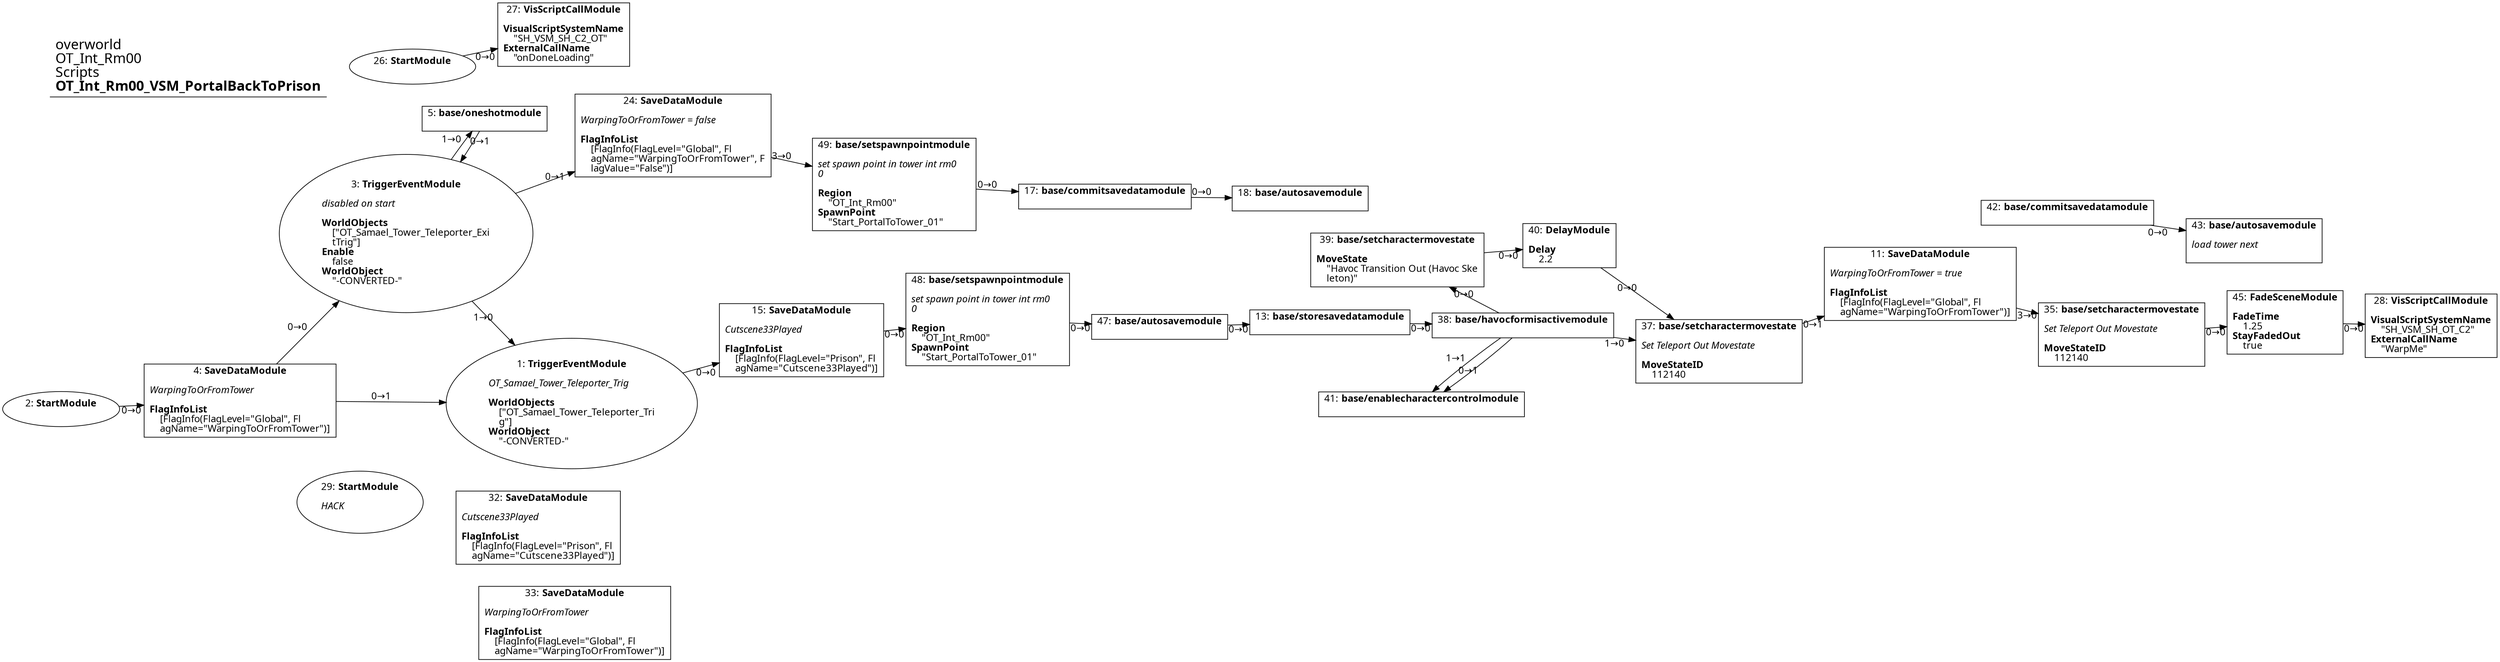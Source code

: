 digraph {
    layout = fdp;
    overlap = prism;
    sep = "+16";
    splines = spline;

    node [ shape = box ];

    graph [ fontname = "Segoe UI" ];
    node [ fontname = "Segoe UI" ];
    edge [ fontname = "Segoe UI" ];

    1 [ label = <1: <b>TriggerEventModule</b><br/><br/><i>OT_Samael_Tower_Teleporter_Trig<br align="left"/></i><br align="left"/><b>WorldObjects</b><br align="left"/>    [&quot;OT_Samael_Tower_Teleporter_Tri<br align="left"/>    g&quot;]<br align="left"/><b>WorldObject</b><br align="left"/>    &quot;-CONVERTED-&quot;<br align="left"/>> ];
    1 [ shape = oval ]
    1 [ pos = "0.75600004,-0.44400004!" ];
    1 -> 15 [ label = "0→0" ];

    2 [ label = <2: <b>StartModule</b><br/><br/>> ];
    2 [ shape = oval ]
    2 [ pos = "0.003,-0.467!" ];
    2 -> 4 [ label = "0→0" ];

    3 [ label = <3: <b>TriggerEventModule</b><br/><br/><i>disabled on start<br align="left"/></i><br align="left"/><b>WorldObjects</b><br align="left"/>    [&quot;OT_Samael_Tower_Teleporter_Exi<br align="left"/>    tTrig&quot;]<br align="left"/><b>Enable</b><br align="left"/>    false<br align="left"/><b>WorldObject</b><br align="left"/>    &quot;-CONVERTED-&quot;<br align="left"/>> ];
    3 [ shape = oval ]
    3 [ pos = "0.448,-0.30600002!" ];
    3 -> 5 [ label = "1→0" ];
    3 -> 1 [ label = "1→0" ];
    3 -> 24 [ label = "0→1" ];

    4 [ label = <4: <b>SaveDataModule</b><br/><br/><i>WarpingToOrFromTower<br align="left"/></i><br align="left"/><b>FlagInfoList</b><br align="left"/>    [FlagInfo(FlagLevel=&quot;Global&quot;, Fl<br align="left"/>    agName=&quot;WarpingToOrFromTower&quot;)]<br align="left"/>> ];
    4 [ pos = "0.20300001,-0.467!" ];
    4 -> 3 [ label = "0→0" ];
    4 -> 1 [ label = "0→1" ];

    5 [ label = <5: <b>base/oneshotmodule</b><br/><br/>> ];
    5 [ pos = "0.47000003,-0.12900001!" ];
    5 -> 3 [ label = "0→1" ];

    11 [ label = <11: <b>SaveDataModule</b><br/><br/><i>WarpingToOrFromTower = true<br align="left"/></i><br align="left"/><b>FlagInfoList</b><br align="left"/>    [FlagInfo(FlagLevel=&quot;Global&quot;, Fl<br align="left"/>    agName=&quot;WarpingToOrFromTower&quot;)]<br align="left"/>> ];
    11 [ pos = "2.8630002,-0.44400004!" ];
    11 -> 35 [ label = "3→0" ];

    13 [ label = <13: <b>base/storesavedatamodule</b><br/><br/>> ];
    13 [ pos = "1.6150001,-0.44400004!" ];
    13 -> 38 [ label = "0→0" ];

    15 [ label = <15: <b>SaveDataModule</b><br/><br/><i>Cutscene33Played<br align="left"/></i><br align="left"/><b>FlagInfoList</b><br align="left"/>    [FlagInfo(FlagLevel=&quot;Prison&quot;, Fl<br align="left"/>    agName=&quot;Cutscene33Played&quot;)]<br align="left"/>> ];
    15 [ pos = "1.006,-0.44400004!" ];
    15 -> 48 [ label = "0→0" ];

    17 [ label = <17: <b>base/commitsavedatamodule</b><br/><br/>> ];
    17 [ pos = "1.176,-0.17600001!" ];
    17 -> 18 [ label = "0→0" ];

    18 [ label = <18: <b>base/autosavemodule</b><br/><br/>> ];
    18 [ pos = "1.3950001,-0.17600001!" ];

    24 [ label = <24: <b>SaveDataModule</b><br/><br/><i>WarpingToOrFromTower = false<br align="left"/></i><br align="left"/><b>FlagInfoList</b><br align="left"/>    [FlagInfo(FlagLevel=&quot;Global&quot;, Fl<br align="left"/>    agName=&quot;WarpingToOrFromTower&quot;, F<br align="left"/>    lagValue=&quot;False&quot;)]<br align="left"/>> ];
    24 [ pos = "0.749,-0.13000001!" ];
    24 -> 49 [ label = "3→0" ];

    26 [ label = <26: <b>StartModule</b><br/><br/>> ];
    26 [ shape = oval ]
    26 [ pos = "0.07300001,0.155!" ];
    26 -> 27 [ label = "0→0" ];

    27 [ label = <27: <b>VisScriptCallModule</b><br/><br/><b>VisualScriptSystemName</b><br align="left"/>    &quot;SH_VSM_SH_C2_OT&quot;<br align="left"/><b>ExternalCallName</b><br align="left"/>    &quot;onDoneLoading&quot;<br align="left"/>> ];
    27 [ pos = "0.277,0.155!" ];

    28 [ label = <28: <b>VisScriptCallModule</b><br/><br/><b>VisualScriptSystemName</b><br align="left"/>    &quot;SH_VSM_SH_OT_C2&quot;<br align="left"/><b>ExternalCallName</b><br align="left"/>    &quot;WarpMe&quot;<br align="left"/>> ];
    28 [ pos = "3.6540003,-0.49!" ];

    29 [ label = <29: <b>StartModule</b><br/><br/><i>HACK<br align="left"/></i><br align="left"/>> ];
    29 [ shape = oval ]
    29 [ pos = "0.39900002,-0.68700004!" ];

    32 [ label = <32: <b>SaveDataModule</b><br/><br/><i>Cutscene33Played<br align="left"/></i><br align="left"/><b>FlagInfoList</b><br align="left"/>    [FlagInfo(FlagLevel=&quot;Prison&quot;, Fl<br align="left"/>    agName=&quot;Cutscene33Played&quot;)]<br align="left"/>> ];
    32 [ pos = "0.629,-0.66400003!" ];

    33 [ label = <33: <b>SaveDataModule</b><br/><br/><i>WarpingToOrFromTower<br align="left"/></i><br align="left"/><b>FlagInfoList</b><br align="left"/>    [FlagInfo(FlagLevel=&quot;Global&quot;, Fl<br align="left"/>    agName=&quot;WarpingToOrFromTower&quot;)]<br align="left"/>> ];
    33 [ pos = "0.63500005,-0.82000005!" ];

    35 [ label = <35: <b>base/setcharactermovestate</b><br/><br/><i>Set Teleport Out Movestate<br align="left"/></i><br align="left"/><b>MoveStateID</b><br align="left"/>    112140<br align="left"/>> ];
    35 [ pos = "3.1260002,-0.49!" ];
    35 -> 45 [ label = "0→0" ];

    37 [ label = <37: <b>base/setcharactermovestate</b><br/><br/><i>Set Teleport Out Movestate<br align="left"/></i><br align="left"/><b>MoveStateID</b><br align="left"/>    112140<br align="left"/>> ];
    37 [ pos = "2.561,-0.467!" ];
    37 -> 11 [ label = "0→1" ];

    38 [ label = <38: <b>base/havocformisactivemodule</b><br/><br/>> ];
    38 [ pos = "1.8310001,-0.44400004!" ];
    38 -> 39 [ label = "0→0" ];
    38 -> 41 [ label = "0→1" ];
    38 -> 41 [ label = "1→1" ];
    38 -> 37 [ label = "1→0" ];

    39 [ label = <39: <b>base/setcharactermovestate</b><br/><br/><b>MoveState</b><br align="left"/>    &quot;Havoc Transition Out (Havoc Ske<br align="left"/>    leton)&quot;<br align="left"/>> ];
    39 [ pos = "2.101,-0.29000002!" ];
    39 -> 40 [ label = "0→0" ];

    40 [ label = <40: <b>DelayModule</b><br/><br/><b>Delay</b><br align="left"/>    2.2<br align="left"/>> ];
    40 [ pos = "2.354,-0.29000002!" ];
    40 -> 37 [ label = "0→0" ];

    41 [ label = <41: <b>base/enablecharactercontrolmodule</b><br/><br/>> ];
    41 [ pos = "2.154,-0.564!" ];

    42 [ label = <42: <b>base/commitsavedatamodule</b><br/><br/>> ];
    42 [ pos = "3.3430002,-0.264!" ];
    42 -> 43 [ label = "0→0" ];

    43 [ label = <43: <b>base/autosavemodule</b><br/><br/><i>load tower next<br align="left"/></i><br align="left"/>> ];
    43 [ pos = "3.5620003,-0.264!" ];

    45 [ label = <45: <b>FadeSceneModule</b><br/><br/><b>FadeTime</b><br align="left"/>    1.25<br align="left"/><b>StayFadedOut</b><br align="left"/>    true<br align="left"/>> ];
    45 [ pos = "3.4010003,-0.49!" ];
    45 -> 28 [ label = "0→0" ];

    47 [ label = <47: <b>base/autosavemodule</b><br/><br/>> ];
    47 [ pos = "1.4250001,-0.44400004!" ];
    47 -> 13 [ label = "0→0" ];

    48 [ label = <48: <b>base/setspawnpointmodule</b><br/><br/><i>set spawn point in tower int rm0<br align="left"/>0<br align="left"/></i><br align="left"/><b>Region</b><br align="left"/>    &quot;OT_Int_Rm00&quot;<br align="left"/><b>SpawnPoint</b><br align="left"/>    &quot;Start_PortalToTower_01&quot;<br align="left"/>> ];
    48 [ pos = "1.215,-0.44400004!" ];
    48 -> 47 [ label = "0→0" ];

    49 [ label = <49: <b>base/setspawnpointmodule</b><br/><br/><i>set spawn point in tower int rm0<br align="left"/>0<br align="left"/></i><br align="left"/><b>Region</b><br align="left"/>    &quot;OT_Int_Rm00&quot;<br align="left"/><b>SpawnPoint</b><br align="left"/>    &quot;Start_PortalToTower_01&quot;<br align="left"/>> ];
    49 [ pos = "0.96000004,-0.17600001!" ];
    49 -> 17 [ label = "0→0" ];

    title [ pos = "0.002,0.156!" ];
    title [ shape = underline ];
    title [ label = <<font point-size="20">overworld<br align="left"/>OT_Int_Rm00<br align="left"/>Scripts<br align="left"/><b>OT_Int_Rm00_VSM_PortalBackToPrison</b><br align="left"/></font>> ];
}
